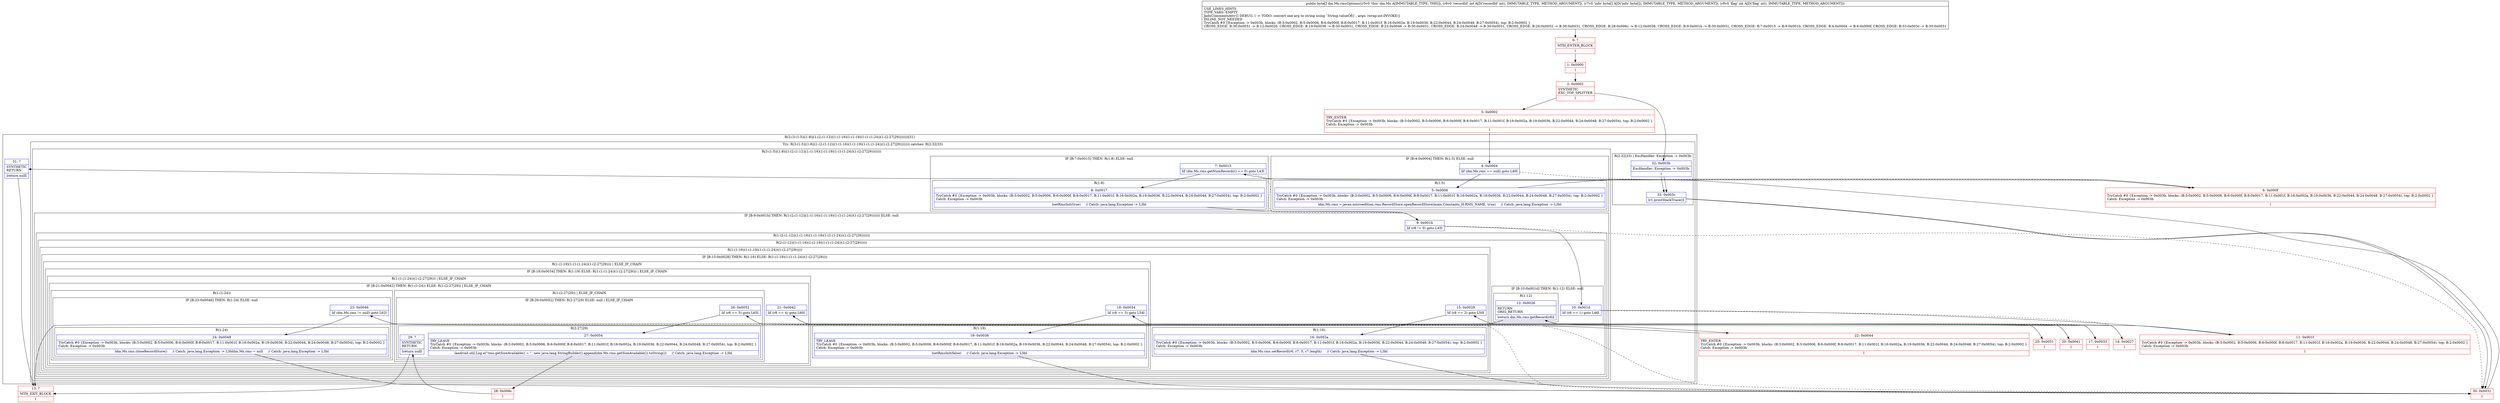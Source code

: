 digraph "CFG fordm.Ms.rmsOptions(I[BI)[B" {
subgraph cluster_Region_1056391042 {
label = "R(2:(3:(1:5)|(1:8)|(1:(2:(1:12)|(1:(1:16)(1:(1:19)(1:(1:(1:24))(1:(2:27|29))))))))|31)";
node [shape=record,color=blue];
subgraph cluster_TryCatchRegion_1681503140 {
label = "Try: R(3:(1:5)|(1:8)|(1:(2:(1:12)|(1:(1:16)(1:(1:19)(1:(1:(1:24))(1:(2:27|29)))))))) catches: R(2:32|33)";
node [shape=record,color=blue];
subgraph cluster_Region_136409941 {
label = "R(3:(1:5)|(1:8)|(1:(2:(1:12)|(1:(1:16)(1:(1:19)(1:(1:(1:24))(1:(2:27|29))))))))";
node [shape=record,color=blue];
subgraph cluster_IfRegion_339479727 {
label = "IF [B:4:0x0004] THEN: R(1:5) ELSE: null";
node [shape=record,color=blue];
Node_4 [shape=record,label="{4\:\ 0x0004|lif (dm.Ms.rms == null) goto L40l}"];
subgraph cluster_Region_330312325 {
label = "R(1:5)";
node [shape=record,color=blue];
Node_5 [shape=record,label="{5\:\ 0x0006|TryCatch #0 \{Exception \-\> 0x003b, blocks: (B:3:0x0002, B:5:0x0006, B:6:0x000f, B:8:0x0017, B:11:0x001f, B:16:0x002a, B:19:0x0036, B:22:0x0044, B:24:0x0048, B:27:0x0054), top: B:2:0x0002 \}\lCatch: Exception \-\> 0x003b\l|ldm.Ms.rms = javax.microedition.rms.RecordStore.openRecordStore(main.Constants_H.RMS_NAME, true)     \/\/ Catch: java.lang.Exception \-\> L3bl}"];
}
}
subgraph cluster_IfRegion_985468868 {
label = "IF [B:7:0x0015] THEN: R(1:8) ELSE: null";
node [shape=record,color=blue];
Node_7 [shape=record,label="{7\:\ 0x0015|lif (dm.Ms.rms.getNumRecords() == 0) goto L43l}"];
subgraph cluster_Region_965044253 {
label = "R(1:8)";
node [shape=record,color=blue];
Node_8 [shape=record,label="{8\:\ 0x0017|TryCatch #0 \{Exception \-\> 0x003b, blocks: (B:3:0x0002, B:5:0x0006, B:6:0x000f, B:8:0x0017, B:11:0x001f, B:16:0x002a, B:19:0x0036, B:22:0x0044, B:24:0x0048, B:27:0x0054), top: B:2:0x0002 \}\lCatch: Exception \-\> 0x003b\l|lsetRmsInit(true)     \/\/ Catch: java.lang.Exception \-\> L3bl}"];
}
}
subgraph cluster_IfRegion_1294488310 {
label = "IF [B:9:0x001b] THEN: R(1:(2:(1:12)|(1:(1:16)(1:(1:19)(1:(1:(1:24))(1:(2:27|29))))))) ELSE: null";
node [shape=record,color=blue];
Node_9 [shape=record,label="{9\:\ 0x001b|lif (r8 != 0) goto L45l}"];
subgraph cluster_Region_1608433108 {
label = "R(1:(2:(1:12)|(1:(1:16)(1:(1:19)(1:(1:(1:24))(1:(2:27|29)))))))";
node [shape=record,color=blue];
subgraph cluster_Region_231692996 {
label = "R(2:(1:12)|(1:(1:16)(1:(1:19)(1:(1:(1:24))(1:(2:27|29))))))";
node [shape=record,color=blue];
subgraph cluster_IfRegion_530058976 {
label = "IF [B:10:0x001d] THEN: R(1:12) ELSE: null";
node [shape=record,color=blue];
Node_10 [shape=record,label="{10\:\ 0x001d|lif (r8 == 1) goto L46l}"];
subgraph cluster_Region_271077383 {
label = "R(1:12)";
node [shape=record,color=blue];
Node_12 [shape=record,label="{12\:\ 0x0026|RETURN\lORIG_RETURN\l|lreturn dm.Ms.rms.getRecord(r6)l}"];
}
}
subgraph cluster_Region_984776651 {
label = "R(1:(1:16)(1:(1:19)(1:(1:(1:24))(1:(2:27|29)))))";
node [shape=record,color=blue];
subgraph cluster_IfRegion_1297877795 {
label = "IF [B:15:0x0028] THEN: R(1:16) ELSE: R(1:(1:19)(1:(1:(1:24))(1:(2:27|29))))";
node [shape=record,color=blue];
Node_15 [shape=record,label="{15\:\ 0x0028|lif (r8 == 2) goto L50l}"];
subgraph cluster_Region_309125990 {
label = "R(1:16)";
node [shape=record,color=blue];
Node_16 [shape=record,label="{16\:\ 0x002a|TryCatch #0 \{Exception \-\> 0x003b, blocks: (B:3:0x0002, B:5:0x0006, B:6:0x000f, B:8:0x0017, B:11:0x001f, B:16:0x002a, B:19:0x0036, B:22:0x0044, B:24:0x0048, B:27:0x0054), top: B:2:0x0002 \}\lCatch: Exception \-\> 0x003b\l|ldm.Ms.rms.setRecord(r6, r7, 0, r7.length)     \/\/ Catch: java.lang.Exception \-\> L3bl}"];
}
subgraph cluster_Region_1083584836 {
label = "R(1:(1:19)(1:(1:(1:24))(1:(2:27|29)))) | ELSE_IF_CHAIN\l";
node [shape=record,color=blue];
subgraph cluster_IfRegion_1777550010 {
label = "IF [B:18:0x0034] THEN: R(1:19) ELSE: R(1:(1:(1:24))(1:(2:27|29))) | ELSE_IF_CHAIN\l";
node [shape=record,color=blue];
Node_18 [shape=record,label="{18\:\ 0x0034|lif (r8 == 3) goto L54l}"];
subgraph cluster_Region_1146833332 {
label = "R(1:19)";
node [shape=record,color=blue];
Node_19 [shape=record,label="{19\:\ 0x0036|TRY_LEAVE\lTryCatch #0 \{Exception \-\> 0x003b, blocks: (B:3:0x0002, B:5:0x0006, B:6:0x000f, B:8:0x0017, B:11:0x001f, B:16:0x002a, B:19:0x0036, B:22:0x0044, B:24:0x0048, B:27:0x0054), top: B:2:0x0002 \}\lCatch: Exception \-\> 0x003b\l|lsetRmsInit(false)     \/\/ Catch: java.lang.Exception \-\> L3bl}"];
}
subgraph cluster_Region_836363658 {
label = "R(1:(1:(1:24))(1:(2:27|29))) | ELSE_IF_CHAIN\l";
node [shape=record,color=blue];
subgraph cluster_IfRegion_1085603556 {
label = "IF [B:21:0x0042] THEN: R(1:(1:24)) ELSE: R(1:(2:27|29)) | ELSE_IF_CHAIN\l";
node [shape=record,color=blue];
Node_21 [shape=record,label="{21\:\ 0x0042|lif (r8 == 4) goto L60l}"];
subgraph cluster_Region_857838298 {
label = "R(1:(1:24))";
node [shape=record,color=blue];
subgraph cluster_IfRegion_766082019 {
label = "IF [B:23:0x0046] THEN: R(1:24) ELSE: null";
node [shape=record,color=blue];
Node_23 [shape=record,label="{23\:\ 0x0046|lif (dm.Ms.rms != null) goto L62l}"];
subgraph cluster_Region_1394753129 {
label = "R(1:24)";
node [shape=record,color=blue];
Node_24 [shape=record,label="{24\:\ 0x0048|TryCatch #0 \{Exception \-\> 0x003b, blocks: (B:3:0x0002, B:5:0x0006, B:6:0x000f, B:8:0x0017, B:11:0x001f, B:16:0x002a, B:19:0x0036, B:22:0x0044, B:24:0x0048, B:27:0x0054), top: B:2:0x0002 \}\lCatch: Exception \-\> 0x003b\l|ldm.Ms.rms.closeRecordStore()     \/\/ Catch: java.lang.Exception \-\> L3bldm.Ms.rms = null     \/\/ Catch: java.lang.Exception \-\> L3bl}"];
}
}
}
subgraph cluster_Region_872851767 {
label = "R(1:(2:27|29)) | ELSE_IF_CHAIN\l";
node [shape=record,color=blue];
subgraph cluster_IfRegion_185489967 {
label = "IF [B:26:0x0052] THEN: R(2:27|29) ELSE: null | ELSE_IF_CHAIN\l";
node [shape=record,color=blue];
Node_26 [shape=record,label="{26\:\ 0x0052|lif (r8 == 5) goto L65l}"];
subgraph cluster_Region_1830706894 {
label = "R(2:27|29)";
node [shape=record,color=blue];
Node_27 [shape=record,label="{27\:\ 0x0054|TRY_LEAVE\lTryCatch #0 \{Exception \-\> 0x003b, blocks: (B:3:0x0002, B:5:0x0006, B:6:0x000f, B:8:0x0017, B:11:0x001f, B:16:0x002a, B:19:0x0036, B:22:0x0044, B:24:0x0048, B:27:0x0054), top: B:2:0x0002 \}\lCatch: Exception \-\> 0x003b\l|landroid.util.Log.e(\"rms.getSizeAvailable() = \", new java.lang.StringBuilder().append(dm.Ms.rms.getSizeAvailable()).toString())     \/\/ Catch: java.lang.Exception \-\> L3bl}"];
Node_29 [shape=record,label="{29\:\ ?|SYNTHETIC\lRETURN\l|lreturn nulll}"];
}
}
}
}
}
}
}
}
}
}
}
}
}
subgraph cluster_Region_797828210 {
label = "R(2:32|33) | ExcHandler: Exception \-\> 0x003b\l";
node [shape=record,color=blue];
Node_32 [shape=record,label="{32\:\ 0x003b|ExcHandler: Exception \-\> 0x003b\l|l}"];
Node_33 [shape=record,label="{33\:\ 0x003c|lr1.printStackTrace()l}"];
}
}
Node_31 [shape=record,label="{31\:\ ?|SYNTHETIC\lRETURN\l|lreturn nulll}"];
}
subgraph cluster_Region_797828210 {
label = "R(2:32|33) | ExcHandler: Exception \-\> 0x003b\l";
node [shape=record,color=blue];
Node_32 [shape=record,label="{32\:\ 0x003b|ExcHandler: Exception \-\> 0x003b\l|l}"];
Node_33 [shape=record,label="{33\:\ 0x003c|lr1.printStackTrace()l}"];
}
Node_0 [shape=record,color=red,label="{0\:\ ?|MTH_ENTER_BLOCK\l|l}"];
Node_1 [shape=record,color=red,label="{1\:\ 0x0000|l}"];
Node_2 [shape=record,color=red,label="{2\:\ 0x0002|SYNTHETIC\lEXC_TOP_SPLITTER\l|l}"];
Node_3 [shape=record,color=red,label="{3\:\ 0x0002|TRY_ENTER\lTryCatch #0 \{Exception \-\> 0x003b, blocks: (B:3:0x0002, B:5:0x0006, B:6:0x000f, B:8:0x0017, B:11:0x001f, B:16:0x002a, B:19:0x0036, B:22:0x0044, B:24:0x0048, B:27:0x0054), top: B:2:0x0002 \}\lCatch: Exception \-\> 0x003b\l|l}"];
Node_6 [shape=record,color=red,label="{6\:\ 0x000f|TryCatch #0 \{Exception \-\> 0x003b, blocks: (B:3:0x0002, B:5:0x0006, B:6:0x000f, B:8:0x0017, B:11:0x001f, B:16:0x002a, B:19:0x0036, B:22:0x0044, B:24:0x0048, B:27:0x0054), top: B:2:0x0002 \}\lCatch: Exception \-\> 0x003b\l|l}"];
Node_11 [shape=record,color=red,label="{11\:\ 0x001f|TryCatch #0 \{Exception \-\> 0x003b, blocks: (B:3:0x0002, B:5:0x0006, B:6:0x000f, B:8:0x0017, B:11:0x001f, B:16:0x002a, B:19:0x0036, B:22:0x0044, B:24:0x0048, B:27:0x0054), top: B:2:0x0002 \}\lCatch: Exception \-\> 0x003b\l|l}"];
Node_13 [shape=record,color=red,label="{13\:\ ?|MTH_EXIT_BLOCK\l|l}"];
Node_14 [shape=record,color=red,label="{14\:\ 0x0027|l}"];
Node_17 [shape=record,color=red,label="{17\:\ 0x0033|l}"];
Node_20 [shape=record,color=red,label="{20\:\ 0x0041|l}"];
Node_22 [shape=record,color=red,label="{22\:\ 0x0044|TRY_ENTER\lTryCatch #0 \{Exception \-\> 0x003b, blocks: (B:3:0x0002, B:5:0x0006, B:6:0x000f, B:8:0x0017, B:11:0x001f, B:16:0x002a, B:19:0x0036, B:22:0x0044, B:24:0x0048, B:27:0x0054), top: B:2:0x0002 \}\lCatch: Exception \-\> 0x003b\l|l}"];
Node_25 [shape=record,color=red,label="{25\:\ 0x0051|l}"];
Node_28 [shape=record,color=red,label="{28\:\ 0x006c|l}"];
Node_30 [shape=record,color=red,label="{30\:\ 0x0031|l}"];
MethodNode[shape=record,label="{public byte[] dm.Ms.rmsOptions((r5v0 'this' dm.Ms A[IMMUTABLE_TYPE, THIS]), (r6v0 'recordId' int A[D('recordId' int), IMMUTABLE_TYPE, METHOD_ARGUMENT]), (r7v0 'info' byte[] A[D('info' byte[]), IMMUTABLE_TYPE, METHOD_ARGUMENT]), (r8v0 'flag' int A[D('flag' int), IMMUTABLE_TYPE, METHOD_ARGUMENT]))  | USE_LINES_HINTS\lTYPE_VARS: EMPTY\lJadxCommentsAttr\{l DEBUG: l \-\> TODO: convert one arg to string using `String.valueOf()`, args: (wrap:int:INVOKE)\}\lINLINE_NOT_NEEDED\lTryCatch #0 \{Exception \-\> 0x003b, blocks: (B:3:0x0002, B:5:0x0006, B:6:0x000f, B:8:0x0017, B:11:0x001f, B:16:0x002a, B:19:0x0036, B:22:0x0044, B:24:0x0048, B:27:0x0054), top: B:2:0x0002 \}\lCROSS_EDGE: B:30:0x0031 \-\> B:12:0x0026, CROSS_EDGE: B:19:0x0036 \-\> B:30:0x0031, CROSS_EDGE: B:23:0x0046 \-\> B:30:0x0031, CROSS_EDGE: B:24:0x0048 \-\> B:30:0x0031, CROSS_EDGE: B:26:0x0052 \-\> B:30:0x0031, CROSS_EDGE: B:28:0x006c \-\> B:12:0x0026, CROSS_EDGE: B:9:0x001b \-\> B:30:0x0031, CROSS_EDGE: B:7:0x0015 \-\> B:9:0x001b, CROSS_EDGE: B:4:0x0004 \-\> B:6:0x000f, CROSS_EDGE: B:33:0x003c \-\> B:30:0x0031\l}"];
MethodNode -> Node_0;
Node_4 -> Node_5;
Node_4 -> Node_6[style=dashed];
Node_5 -> Node_6;
Node_7 -> Node_8;
Node_7 -> Node_9[style=dashed];
Node_8 -> Node_9;
Node_9 -> Node_10;
Node_9 -> Node_30[style=dashed];
Node_10 -> Node_11;
Node_10 -> Node_14[style=dashed];
Node_12 -> Node_13;
Node_15 -> Node_16;
Node_15 -> Node_17[style=dashed];
Node_16 -> Node_30;
Node_18 -> Node_19;
Node_18 -> Node_20[style=dashed];
Node_19 -> Node_30;
Node_21 -> Node_22;
Node_21 -> Node_25[style=dashed];
Node_23 -> Node_30[style=dashed];
Node_23 -> Node_24;
Node_24 -> Node_30;
Node_26 -> Node_30[style=dashed];
Node_26 -> Node_27;
Node_27 -> Node_28;
Node_29 -> Node_13;
Node_32 -> Node_33;
Node_33 -> Node_30;
Node_31 -> Node_13;
Node_32 -> Node_33;
Node_33 -> Node_30;
Node_0 -> Node_1;
Node_1 -> Node_2;
Node_2 -> Node_3;
Node_2 -> Node_32;
Node_3 -> Node_4;
Node_6 -> Node_7;
Node_11 -> Node_12;
Node_14 -> Node_15;
Node_17 -> Node_18;
Node_20 -> Node_21;
Node_22 -> Node_23;
Node_25 -> Node_26;
Node_28 -> Node_29;
Node_30 -> Node_31;
}

